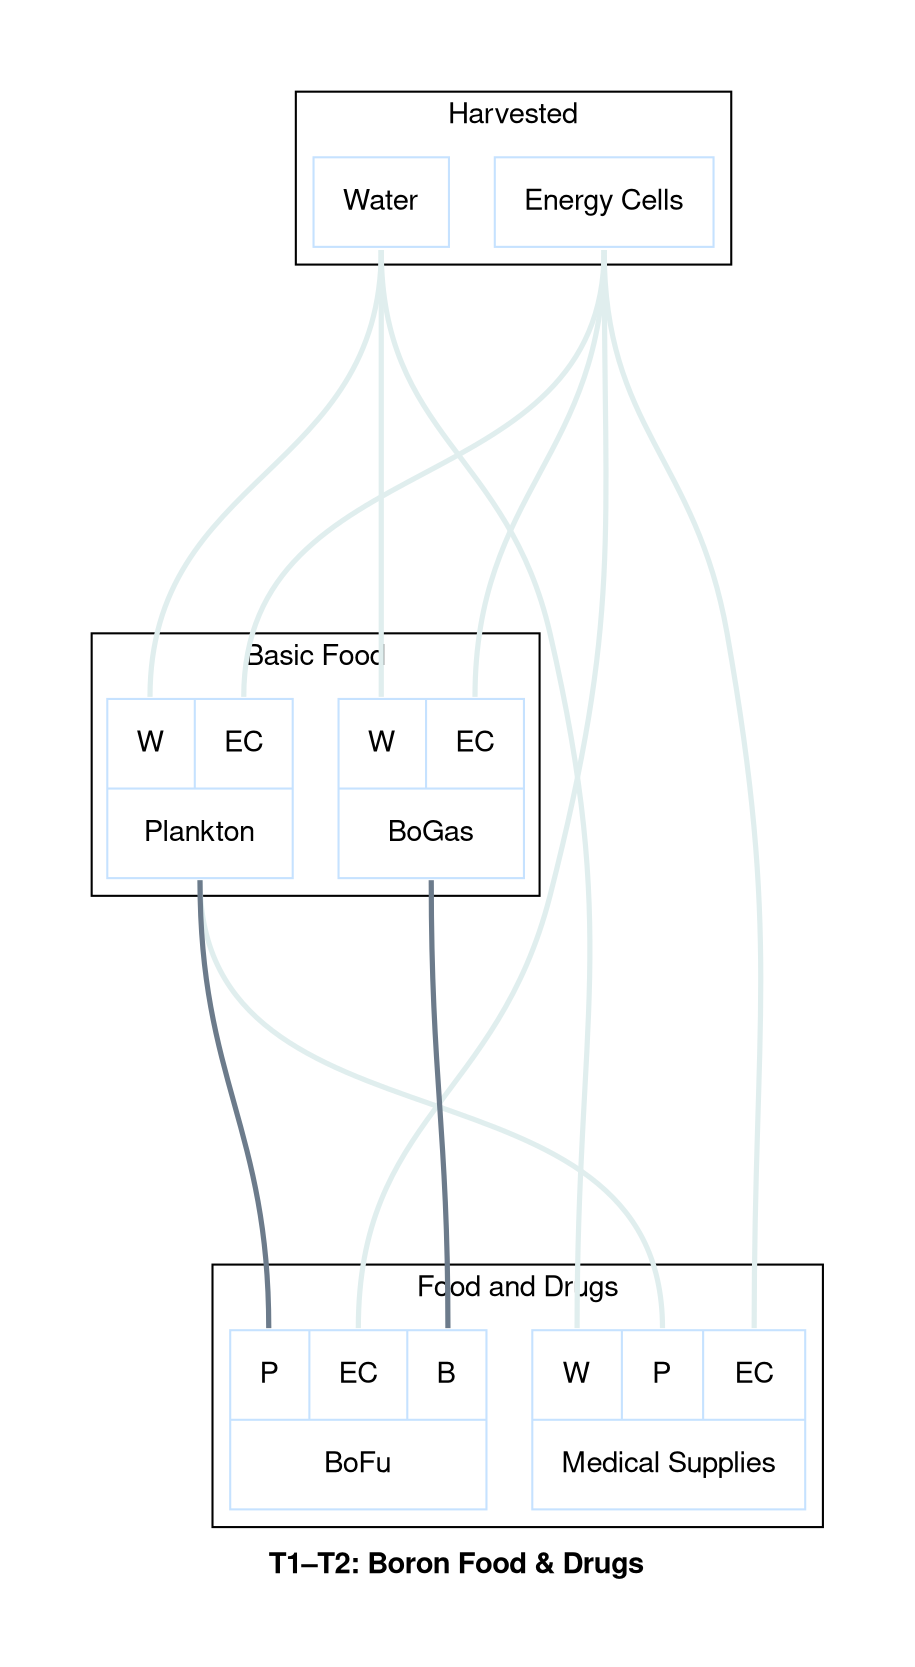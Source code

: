 graph "X4 Economy" {
	edge [arrowType=normal]
	compound=true fontname="Helvetica,Arial,sans-serif"
	label=<<b>T1–T2: Boron Food &amp; Drugs</b>>
	graph [nodesep=0.3 pad=0.5 ranksep=3]
	node [color=slategray1 fontname="Helvetica,Arial,sans-serif" margin=0.2 penwidth=1 shape=box]
	edge [arrowhead=normal arrowtype=normal fontname="Helvetica,Arial,sans-serif" headport=n penwidth=2.5 tailport=s]
	subgraph 0 {
		cluster=true label=Harvested
		water [label="{<output> Water}" colour=lightsteelblue2 shape=record]
		energy_cells [label="{<output> Energy Cells}" colour=lightsteelblue2 shape=record]
	}
	subgraph 1 {
		cluster=true label="Basic Food"
		plankton [label="{{<water> W|<energy_cells> EC}|<output> Plankton}" colour=lightsteelblue2 shape=record]
		bogas [label="{{<water> W|<energy_cells> EC}|<output> BoGas}" colour=lightsteelblue2 shape=record]
	}
	subgraph 2 {
		cluster=true label="Food and Drugs"
		medical_supplies [label="{{<water> W|<plankton> P|<energy_cells> EC}|<output> Medical Supplies}" colour=lightsteelblue2 shape=record]
		bofu [label="{{<plankton> P|<energy_cells> EC|<bogas> B}|<output> BoFu}" colour=lightsteelblue2 shape=record]
	}
	energy_cells:output:s -- plankton:energy_cells:n [color=azure2]
	water:output:s -- plankton:water:n [color=azure2]
	energy_cells:output:s -- bogas:energy_cells:n [color=azure2]
	water:output:s -- bogas:water:n [color=azure2]
	energy_cells:output:s -- medical_supplies:energy_cells:n [color=azure2]
	plankton:output:s -- medical_supplies:plankton:n [color=azure2]
	water:output:s -- medical_supplies:water:n [color=azure2]
	bogas:output:s -- bofu:bogas:n [color=slategray4]
	energy_cells:output:s -- bofu:energy_cells:n [color=azure2]
	plankton:output:s -- bofu:plankton:n [color=slategray4]
}
